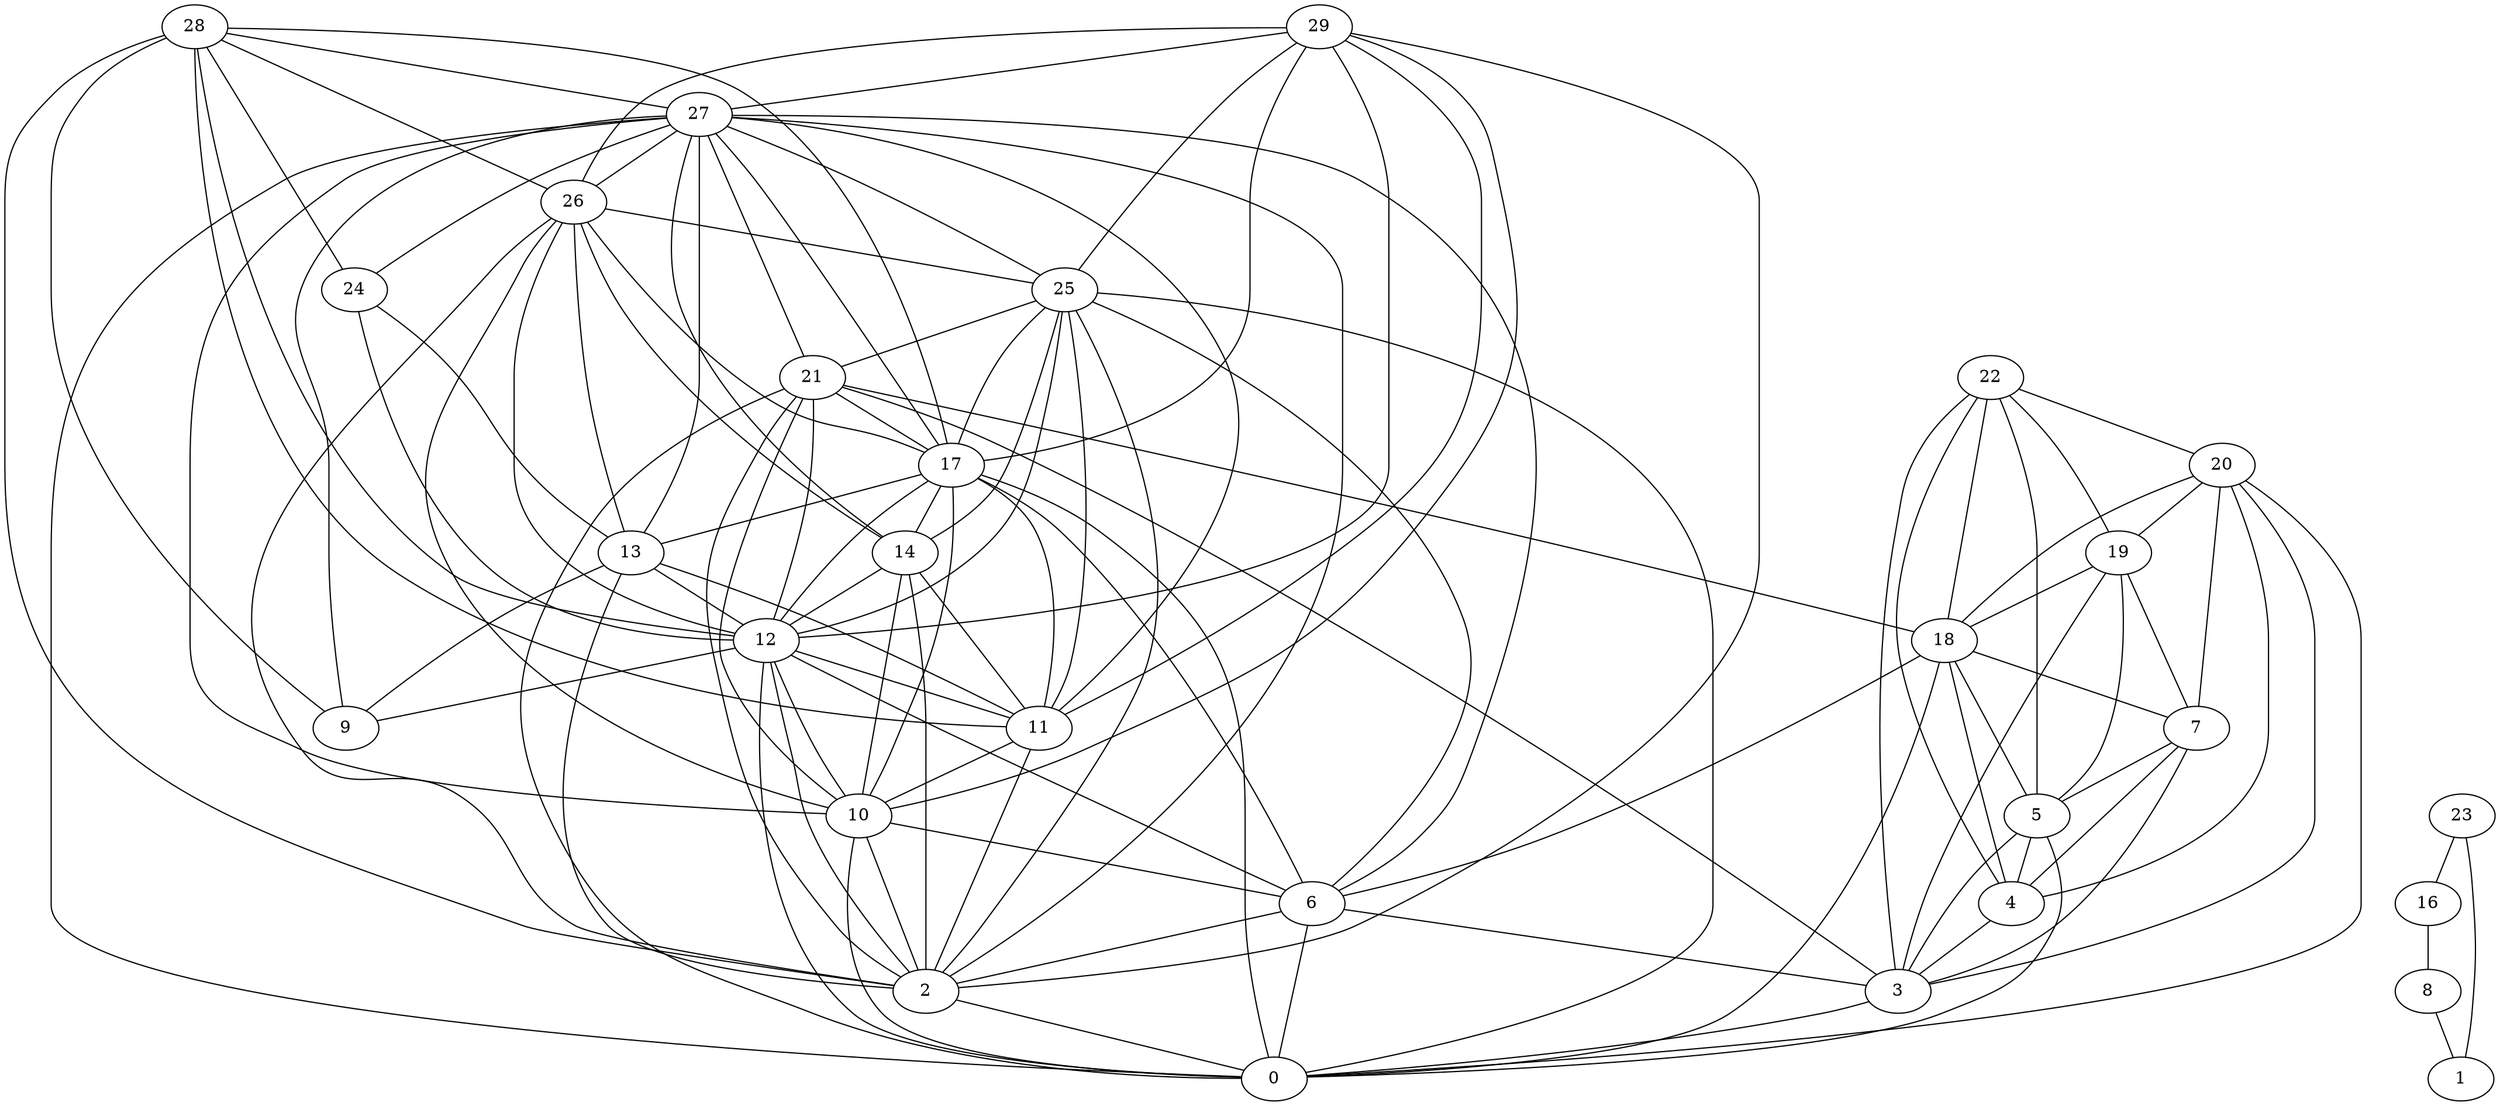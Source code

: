 digraph "sensornet-topology" {
label = "";
rankdir="BT";"0"->"2" [arrowhead = "both"] 
"0"->"3" [arrowhead = "both"] 
"0"->"5" [arrowhead = "both"] 
"0"->"6" [arrowhead = "both"] 
"0"->"10" [arrowhead = "both"] 
"0"->"12" [arrowhead = "both"] 
"0"->"17" [arrowhead = "both"] 
"0"->"18" [arrowhead = "both"] 
"0"->"20" [arrowhead = "both"] 
"0"->"21" [arrowhead = "both"] 
"0"->"25" [arrowhead = "both"] 
"0"->"27" [arrowhead = "both"] 
"1"->"8" [arrowhead = "both"] 
"1"->"23" [arrowhead = "both"] 
"2"->"6" [arrowhead = "both"] 
"2"->"10" [arrowhead = "both"] 
"2"->"11" [arrowhead = "both"] 
"2"->"12" [arrowhead = "both"] 
"2"->"13" [arrowhead = "both"] 
"2"->"14" [arrowhead = "both"] 
"2"->"21" [arrowhead = "both"] 
"2"->"25" [arrowhead = "both"] 
"2"->"26" [arrowhead = "both"] 
"2"->"27" [arrowhead = "both"] 
"2"->"28" [arrowhead = "both"] 
"2"->"29" [arrowhead = "both"] 
"3"->"4" [arrowhead = "both"] 
"3"->"5" [arrowhead = "both"] 
"3"->"6" [arrowhead = "both"] 
"3"->"7" [arrowhead = "both"] 
"3"->"19" [arrowhead = "both"] 
"3"->"20" [arrowhead = "both"] 
"3"->"21" [arrowhead = "both"] 
"3"->"22" [arrowhead = "both"] 
"4"->"5" [arrowhead = "both"] 
"4"->"7" [arrowhead = "both"] 
"4"->"18" [arrowhead = "both"] 
"4"->"20" [arrowhead = "both"] 
"4"->"22" [arrowhead = "both"] 
"5"->"7" [arrowhead = "both"] 
"5"->"18" [arrowhead = "both"] 
"5"->"19" [arrowhead = "both"] 
"5"->"22" [arrowhead = "both"] 
"6"->"10" [arrowhead = "both"] 
"6"->"12" [arrowhead = "both"] 
"6"->"17" [arrowhead = "both"] 
"6"->"18" [arrowhead = "both"] 
"6"->"25" [arrowhead = "both"] 
"6"->"27" [arrowhead = "both"] 
"7"->"18" [arrowhead = "both"] 
"7"->"19" [arrowhead = "both"] 
"7"->"20" [arrowhead = "both"] 
"8"->"16" [arrowhead = "both"] 
"9"->"12" [arrowhead = "both"] 
"9"->"13" [arrowhead = "both"] 
"9"->"27" [arrowhead = "both"] 
"9"->"28" [arrowhead = "both"] 
"10"->"11" [arrowhead = "both"] 
"10"->"12" [arrowhead = "both"] 
"10"->"14" [arrowhead = "both"] 
"10"->"17" [arrowhead = "both"] 
"10"->"21" [arrowhead = "both"] 
"10"->"26" [arrowhead = "both"] 
"10"->"27" [arrowhead = "both"] 
"10"->"29" [arrowhead = "both"] 
"11"->"12" [arrowhead = "both"] 
"11"->"13" [arrowhead = "both"] 
"11"->"14" [arrowhead = "both"] 
"11"->"17" [arrowhead = "both"] 
"11"->"25" [arrowhead = "both"] 
"11"->"27" [arrowhead = "both"] 
"11"->"28" [arrowhead = "both"] 
"11"->"29" [arrowhead = "both"] 
"12"->"13" [arrowhead = "both"] 
"12"->"14" [arrowhead = "both"] 
"12"->"17" [arrowhead = "both"] 
"12"->"21" [arrowhead = "both"] 
"12"->"24" [arrowhead = "both"] 
"12"->"25" [arrowhead = "both"] 
"12"->"26" [arrowhead = "both"] 
"12"->"28" [arrowhead = "both"] 
"12"->"29" [arrowhead = "both"] 
"13"->"17" [arrowhead = "both"] 
"13"->"24" [arrowhead = "both"] 
"13"->"26" [arrowhead = "both"] 
"13"->"27" [arrowhead = "both"] 
"14"->"17" [arrowhead = "both"] 
"14"->"25" [arrowhead = "both"] 
"14"->"26" [arrowhead = "both"] 
"14"->"27" [arrowhead = "both"] 
"16"->"23" [arrowhead = "both"] 
"17"->"21" [arrowhead = "both"] 
"17"->"25" [arrowhead = "both"] 
"17"->"26" [arrowhead = "both"] 
"17"->"27" [arrowhead = "both"] 
"17"->"28" [arrowhead = "both"] 
"17"->"29" [arrowhead = "both"] 
"18"->"19" [arrowhead = "both"] 
"18"->"20" [arrowhead = "both"] 
"18"->"21" [arrowhead = "both"] 
"18"->"22" [arrowhead = "both"] 
"19"->"20" [arrowhead = "both"] 
"19"->"22" [arrowhead = "both"] 
"20"->"22" [arrowhead = "both"] 
"21"->"25" [arrowhead = "both"] 
"21"->"27" [arrowhead = "both"] 
"24"->"27" [arrowhead = "both"] 
"24"->"28" [arrowhead = "both"] 
"25"->"26" [arrowhead = "both"] 
"25"->"27" [arrowhead = "both"] 
"25"->"29" [arrowhead = "both"] 
"26"->"27" [arrowhead = "both"] 
"26"->"28" [arrowhead = "both"] 
"26"->"29" [arrowhead = "both"] 
"27"->"28" [arrowhead = "both"] 
"27"->"29" [arrowhead = "both"] 
}